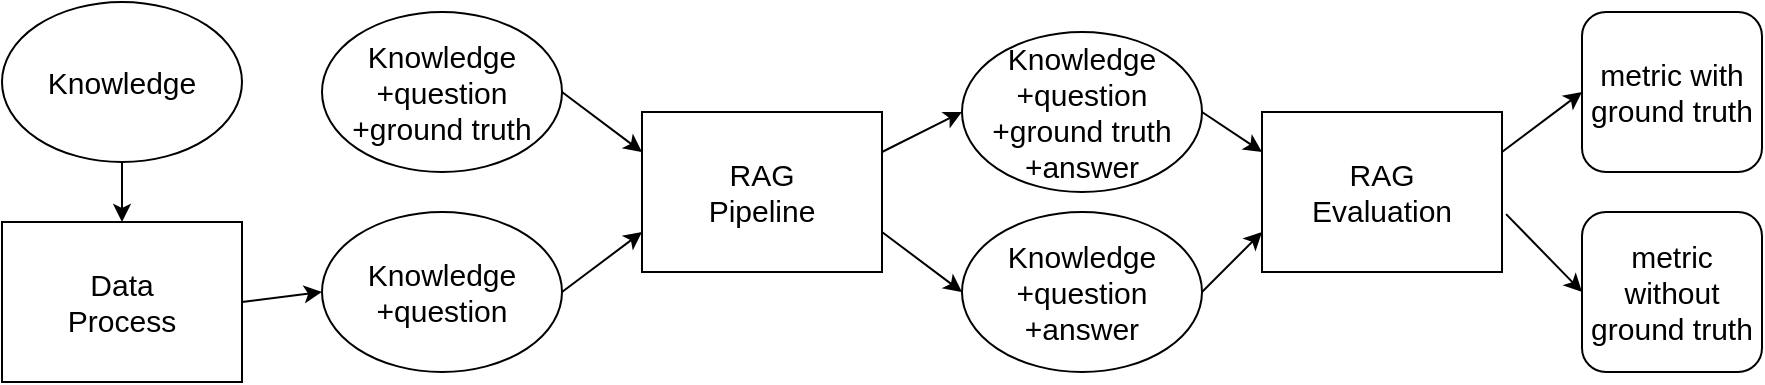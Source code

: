 <mxfile version="24.2.0" type="github">
  <diagram name="第 1 页" id="Sqdw41zdQ13881j1d5oV">
    <mxGraphModel dx="1434" dy="746" grid="1" gridSize="10" guides="1" tooltips="1" connect="1" arrows="1" fold="1" page="1" pageScale="1" pageWidth="827" pageHeight="1169" math="0" shadow="0">
      <root>
        <mxCell id="0" />
        <mxCell id="1" parent="0" />
        <mxCell id="PACDsi3cajVirednJGtU-1" value="Knowledge" style="ellipse;whiteSpace=wrap;html=1;fontSize=15;" vertex="1" parent="1">
          <mxGeometry x="70" y="235" width="120" height="80" as="geometry" />
        </mxCell>
        <mxCell id="PACDsi3cajVirednJGtU-2" value="Data&lt;div style=&quot;font-size: 15px;&quot;&gt;Process&lt;/div&gt;" style="rounded=0;whiteSpace=wrap;html=1;fontSize=15;" vertex="1" parent="1">
          <mxGeometry x="70" y="345" width="120" height="80" as="geometry" />
        </mxCell>
        <mxCell id="PACDsi3cajVirednJGtU-3" value="" style="endArrow=classic;html=1;rounded=0;exitX=0.5;exitY=1;exitDx=0;exitDy=0;entryX=0.5;entryY=0;entryDx=0;entryDy=0;fontSize=15;" edge="1" parent="1" source="PACDsi3cajVirednJGtU-1" target="PACDsi3cajVirednJGtU-2">
          <mxGeometry width="50" height="50" relative="1" as="geometry">
            <mxPoint x="410" y="485" as="sourcePoint" />
            <mxPoint x="460" y="435" as="targetPoint" />
          </mxGeometry>
        </mxCell>
        <mxCell id="PACDsi3cajVirednJGtU-4" value="RAG&lt;div style=&quot;font-size: 15px;&quot;&gt;Pipeline&lt;/div&gt;" style="rounded=0;whiteSpace=wrap;html=1;fontSize=15;" vertex="1" parent="1">
          <mxGeometry x="390" y="290" width="120" height="80" as="geometry" />
        </mxCell>
        <mxCell id="PACDsi3cajVirednJGtU-5" value="" style="endArrow=classic;html=1;rounded=0;exitX=1;exitY=0.5;exitDx=0;exitDy=0;entryX=0;entryY=0.75;entryDx=0;entryDy=0;fontSize=15;" edge="1" parent="1" source="PACDsi3cajVirednJGtU-6" target="PACDsi3cajVirednJGtU-4">
          <mxGeometry width="50" height="50" relative="1" as="geometry">
            <mxPoint x="299.5" y="220" as="sourcePoint" />
            <mxPoint x="299.5" y="270" as="targetPoint" />
          </mxGeometry>
        </mxCell>
        <mxCell id="PACDsi3cajVirednJGtU-6" value="Knowledge&lt;div style=&quot;font-size: 15px;&quot;&gt;+question&lt;/div&gt;" style="ellipse;whiteSpace=wrap;html=1;fontSize=15;" vertex="1" parent="1">
          <mxGeometry x="230" y="340" width="120" height="80" as="geometry" />
        </mxCell>
        <mxCell id="PACDsi3cajVirednJGtU-7" value="" style="endArrow=classic;html=1;rounded=0;exitX=1;exitY=0.5;exitDx=0;exitDy=0;entryX=0;entryY=0.5;entryDx=0;entryDy=0;fontSize=15;" edge="1" parent="1" source="PACDsi3cajVirednJGtU-2" target="PACDsi3cajVirednJGtU-6">
          <mxGeometry width="50" height="50" relative="1" as="geometry">
            <mxPoint x="300" y="380" as="sourcePoint" />
            <mxPoint x="320" y="460" as="targetPoint" />
          </mxGeometry>
        </mxCell>
        <mxCell id="PACDsi3cajVirednJGtU-9" value="Knowledge&lt;div style=&quot;font-size: 15px;&quot;&gt;+question&lt;/div&gt;&lt;div style=&quot;font-size: 15px;&quot;&gt;+ground truth&lt;/div&gt;" style="ellipse;whiteSpace=wrap;html=1;fontSize=15;" vertex="1" parent="1">
          <mxGeometry x="230" y="240" width="120" height="80" as="geometry" />
        </mxCell>
        <mxCell id="PACDsi3cajVirednJGtU-10" value="" style="endArrow=classic;html=1;rounded=0;exitX=1;exitY=0.5;exitDx=0;exitDy=0;entryX=0;entryY=0.25;entryDx=0;entryDy=0;fontSize=15;" edge="1" parent="1" source="PACDsi3cajVirednJGtU-9" target="PACDsi3cajVirednJGtU-4">
          <mxGeometry width="50" height="50" relative="1" as="geometry">
            <mxPoint x="360" y="380" as="sourcePoint" />
            <mxPoint x="400" y="340" as="targetPoint" />
          </mxGeometry>
        </mxCell>
        <mxCell id="PACDsi3cajVirednJGtU-11" value="Knowledge&lt;div style=&quot;font-size: 15px;&quot;&gt;+question&lt;/div&gt;&lt;div style=&quot;font-size: 15px;&quot;&gt;+answer&lt;/div&gt;" style="ellipse;whiteSpace=wrap;html=1;fontSize=15;" vertex="1" parent="1">
          <mxGeometry x="550" y="340" width="120" height="80" as="geometry" />
        </mxCell>
        <mxCell id="PACDsi3cajVirednJGtU-12" value="Knowledge&lt;div style=&quot;font-size: 15px;&quot;&gt;+question&lt;/div&gt;&lt;div style=&quot;font-size: 15px;&quot;&gt;+ground truth&lt;/div&gt;&lt;div style=&quot;font-size: 15px;&quot;&gt;+answer&lt;/div&gt;" style="ellipse;whiteSpace=wrap;html=1;fontSize=15;" vertex="1" parent="1">
          <mxGeometry x="550" y="250" width="120" height="80" as="geometry" />
        </mxCell>
        <mxCell id="PACDsi3cajVirednJGtU-13" value="" style="endArrow=classic;html=1;rounded=0;exitX=1;exitY=0.25;exitDx=0;exitDy=0;entryX=0;entryY=0.5;entryDx=0;entryDy=0;fontSize=15;" edge="1" parent="1" source="PACDsi3cajVirednJGtU-4" target="PACDsi3cajVirednJGtU-12">
          <mxGeometry width="50" height="50" relative="1" as="geometry">
            <mxPoint x="360" y="290" as="sourcePoint" />
            <mxPoint x="400" y="320" as="targetPoint" />
          </mxGeometry>
        </mxCell>
        <mxCell id="PACDsi3cajVirednJGtU-14" value="" style="endArrow=classic;html=1;rounded=0;exitX=1;exitY=0.75;exitDx=0;exitDy=0;entryX=0;entryY=0.5;entryDx=0;entryDy=0;fontSize=15;" edge="1" parent="1" source="PACDsi3cajVirednJGtU-4" target="PACDsi3cajVirednJGtU-11">
          <mxGeometry width="50" height="50" relative="1" as="geometry">
            <mxPoint x="520" y="320" as="sourcePoint" />
            <mxPoint x="560" y="300" as="targetPoint" />
          </mxGeometry>
        </mxCell>
        <mxCell id="PACDsi3cajVirednJGtU-15" value="RAG&lt;div style=&quot;font-size: 15px;&quot;&gt;Evaluation&lt;/div&gt;" style="rounded=0;whiteSpace=wrap;html=1;fontSize=15;" vertex="1" parent="1">
          <mxGeometry x="700" y="290" width="120" height="80" as="geometry" />
        </mxCell>
        <mxCell id="PACDsi3cajVirednJGtU-16" value="" style="endArrow=classic;html=1;rounded=0;exitX=1;exitY=0.5;exitDx=0;exitDy=0;entryX=0;entryY=0.25;entryDx=0;entryDy=0;fontSize=15;" edge="1" parent="1" source="PACDsi3cajVirednJGtU-12" target="PACDsi3cajVirednJGtU-15">
          <mxGeometry width="50" height="50" relative="1" as="geometry">
            <mxPoint x="520" y="320" as="sourcePoint" />
            <mxPoint x="560" y="300" as="targetPoint" />
          </mxGeometry>
        </mxCell>
        <mxCell id="PACDsi3cajVirednJGtU-17" value="" style="endArrow=classic;html=1;rounded=0;exitX=1;exitY=0.5;exitDx=0;exitDy=0;entryX=0;entryY=0.75;entryDx=0;entryDy=0;fontSize=15;" edge="1" parent="1" source="PACDsi3cajVirednJGtU-11" target="PACDsi3cajVirednJGtU-15">
          <mxGeometry width="50" height="50" relative="1" as="geometry">
            <mxPoint x="680" y="300" as="sourcePoint" />
            <mxPoint x="710" y="320" as="targetPoint" />
          </mxGeometry>
        </mxCell>
        <mxCell id="PACDsi3cajVirednJGtU-18" value="metric with ground truth" style="rounded=1;whiteSpace=wrap;html=1;fontSize=15;" vertex="1" parent="1">
          <mxGeometry x="860" y="240" width="90" height="80" as="geometry" />
        </mxCell>
        <mxCell id="PACDsi3cajVirednJGtU-19" value="metric without ground truth" style="rounded=1;whiteSpace=wrap;html=1;fontSize=15;" vertex="1" parent="1">
          <mxGeometry x="860" y="340" width="90" height="80" as="geometry" />
        </mxCell>
        <mxCell id="PACDsi3cajVirednJGtU-20" value="" style="endArrow=classic;html=1;rounded=0;exitX=1;exitY=0.25;exitDx=0;exitDy=0;entryX=0;entryY=0.5;entryDx=0;entryDy=0;fontSize=15;" edge="1" parent="1" source="PACDsi3cajVirednJGtU-15" target="PACDsi3cajVirednJGtU-18">
          <mxGeometry width="50" height="50" relative="1" as="geometry">
            <mxPoint x="680" y="300" as="sourcePoint" />
            <mxPoint x="710" y="320" as="targetPoint" />
          </mxGeometry>
        </mxCell>
        <mxCell id="PACDsi3cajVirednJGtU-21" value="" style="endArrow=classic;html=1;rounded=0;exitX=1.017;exitY=0.638;exitDx=0;exitDy=0;entryX=0;entryY=0.5;entryDx=0;entryDy=0;fontSize=15;exitPerimeter=0;" edge="1" parent="1" source="PACDsi3cajVirednJGtU-15" target="PACDsi3cajVirednJGtU-19">
          <mxGeometry width="50" height="50" relative="1" as="geometry">
            <mxPoint x="830" y="320" as="sourcePoint" />
            <mxPoint x="880" y="290" as="targetPoint" />
          </mxGeometry>
        </mxCell>
      </root>
    </mxGraphModel>
  </diagram>
</mxfile>
